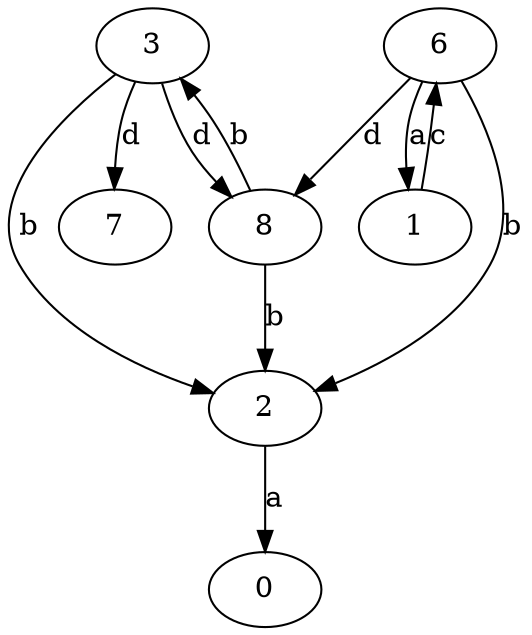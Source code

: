 strict digraph  {
0;
1;
2;
3;
6;
7;
8;
1 -> 6  [label=c];
2 -> 0  [label=a];
3 -> 2  [label=b];
3 -> 7  [label=d];
3 -> 8  [label=d];
6 -> 1  [label=a];
6 -> 2  [label=b];
6 -> 8  [label=d];
8 -> 2  [label=b];
8 -> 3  [label=b];
}
